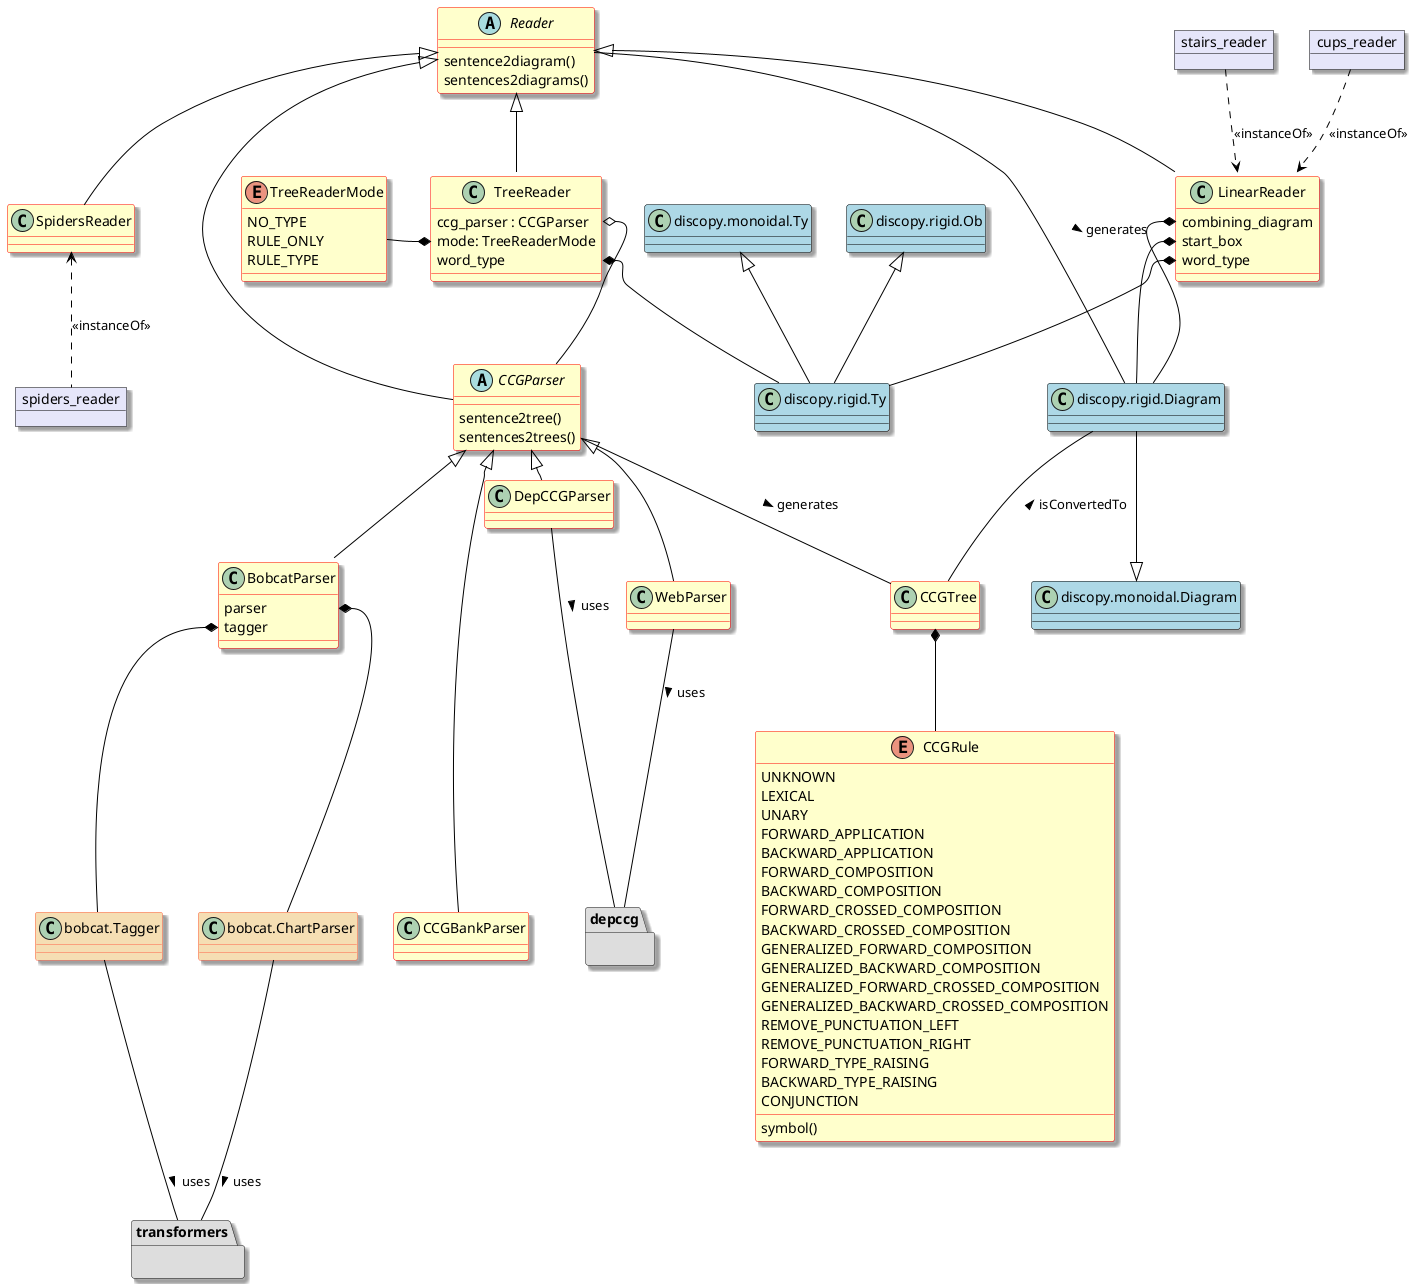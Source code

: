 @startuml

set namespaceseparator none
skinparam dpi 96
skinparam ArrowColor Black
skinparam shadowing true
skinparam class {
  backgroundColor Business
  borderColor Red
}
skinparam object {
  backgroundColor lavender
  borderColor black
}
'skinparam linetype ortho
'skinparam groupInheritance 4

package depccg #DDDDDD {}
package transformers #DDDDDD {}

abstract class Reader {
  sentence2diagram()
  sentences2diagrams()
}

abstract class CCGParser {
  sentence2tree()
  sentences2trees()
}

class TreeReader {
  ccg_parser : CCGParser
  mode: TreeReaderMode
  word_type
}

enum TreeReaderMode {
    NO_TYPE
    RULE_ONLY
    RULE_TYPE
}

class LinearReader {
    combining_diagram
    start_box
    word_type
}
class SpidersReader {}
class DepCCGParser
class WebParser
class BobcatParser {
    parser
    tagger
}
class CCGBankParser
enum CCGRule {
    UNKNOWN
    LEXICAL
    UNARY
    FORWARD_APPLICATION
    BACKWARD_APPLICATION
    FORWARD_COMPOSITION
    BACKWARD_COMPOSITION
    FORWARD_CROSSED_COMPOSITION
    BACKWARD_CROSSED_COMPOSITION
    GENERALIZED_FORWARD_COMPOSITION
    GENERALIZED_BACKWARD_COMPOSITION
    GENERALIZED_FORWARD_CROSSED_COMPOSITION
    GENERALIZED_BACKWARD_CROSSED_COMPOSITION
    REMOVE_PUNCTUATION_LEFT
    REMOVE_PUNCTUATION_RIGHT
    FORWARD_TYPE_RAISING
    BACKWARD_TYPE_RAISING
    CONJUNCTION
    symbol()
}
class CCGTree

class bobcat.Tagger #back:wheat;line:tomato
class bobcat.ChartParser #back:wheat;line:tomato

class discopy.rigid.Ty #back:lightblue;line:black {}
class discopy.rigid.Ob #back:lightblue;line:black {}
class discopy.monoidal.Ty #back:lightblue;line:black {}
class discopy.monoidal.Diagram #back:lightblue;line:black {}
class discopy.rigid.Diagram #back:lightblue;line:black {}

object cups_reader
object spiders_reader
object stairs_reader

Reader <|-- CCGParser
Reader <|-- TreeReader
Reader <|-- LinearReader
Reader <|-- SpidersReader

LinearReader <.u. cups_reader : <<instanceOf>>
LinearReader <.u. stairs_reader : <<instanceOf>>

CCGParser <|- DepCCGParser
CCGParser <|-- BobcatParser
CCGParser <|-- WebParser
CCGParser <|--- CCGBankParser

SpidersReader <.. spiders_reader : <<instanceOf>>

DepCCGParser - depccg: > uses

discopy.monoidal.Ty <|-- discopy.rigid.Ty
discopy.rigid.Ob <|-- discopy.rigid.Ty
discopy.rigid.Diagram --|> discopy.monoidal.Diagram

TreeReader::ccg_parser o-- CCGParser
TreeReader::mode *-l- TreeReaderMode
LinearReader::word_type *-- discopy.rigid.Ty
TreeReader::word_type *-- discopy.rigid.Ty
LinearReader::combining_diagram *-- discopy.rigid.Diagram
LinearReader::start_box *-- discopy.rigid.Diagram

BobcatParser::parser *-- bobcat.ChartParser
BobcatParser::tagger *-- bobcat.Tagger

bobcat.ChartParser -- transformers : uses >
bobcat.Tagger -- transformers: uses >
WebParser -- depccg: uses >

CCGTree *-- CCGRule
CCGTree -u- CCGParser : < generates
discopy.rigid.Diagram -- CCGTree : < isConvertedTo

Reader -- discopy.rigid.Diagram : generates >

@enduml
